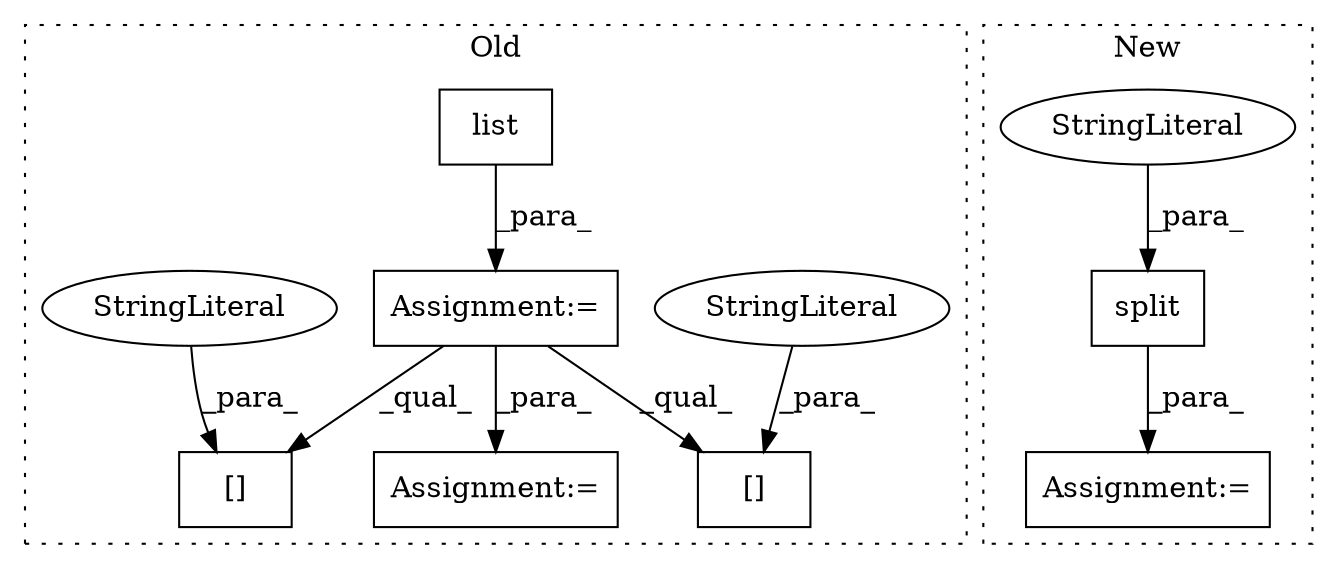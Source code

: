 digraph G {
subgraph cluster0 {
1 [label="list" a="32" s="341,351" l="5,1" shape="box"];
5 [label="Assignment:=" a="7" s="340" l="1" shape="box"];
6 [label="[]" a="2" s="507,530" l="6,1" shape="box"];
7 [label="StringLiteral" a="45" s="513" l="17" shape="ellipse"];
8 [label="[]" a="2" s="560,577" l="5,1" shape="box"];
9 [label="StringLiteral" a="45" s="565" l="12" shape="ellipse"];
10 [label="Assignment:=" a="7" s="395" l="1" shape="box"];
label = "Old";
style="dotted";
}
subgraph cluster1 {
2 [label="split" a="32" s="311,321" l="6,1" shape="box"];
3 [label="Assignment:=" a="7" s="290" l="1" shape="box"];
4 [label="StringLiteral" a="45" s="317" l="4" shape="ellipse"];
label = "New";
style="dotted";
}
1 -> 5 [label="_para_"];
2 -> 3 [label="_para_"];
4 -> 2 [label="_para_"];
5 -> 6 [label="_qual_"];
5 -> 8 [label="_qual_"];
5 -> 10 [label="_para_"];
7 -> 6 [label="_para_"];
9 -> 8 [label="_para_"];
}